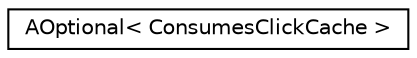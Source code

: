 digraph "Graphical Class Hierarchy"
{
 // LATEX_PDF_SIZE
  edge [fontname="Helvetica",fontsize="10",labelfontname="Helvetica",labelfontsize="10"];
  node [fontname="Helvetica",fontsize="10",shape=record];
  rankdir="LR";
  Node0 [label="AOptional\< ConsumesClickCache \>",height=0.2,width=0.4,color="black", fillcolor="white", style="filled",URL="$classAOptional.html",tooltip=" "];
}
